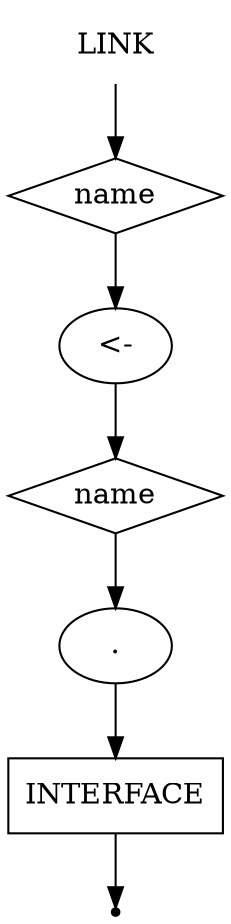 digraph LINK {
    start [label=LINK shape=plaintext]
    A [label=name shape=diamond]
    B [label="<-" shape=oval]
    C [label=name shape=diamond]
    D [label="." shape=oval]
    E [label=INTERFACE shape=box]
    end [label="" shape=point]
    start -> A
    A -> B
    B -> C
    C -> D
    D -> E
    E -> end
}